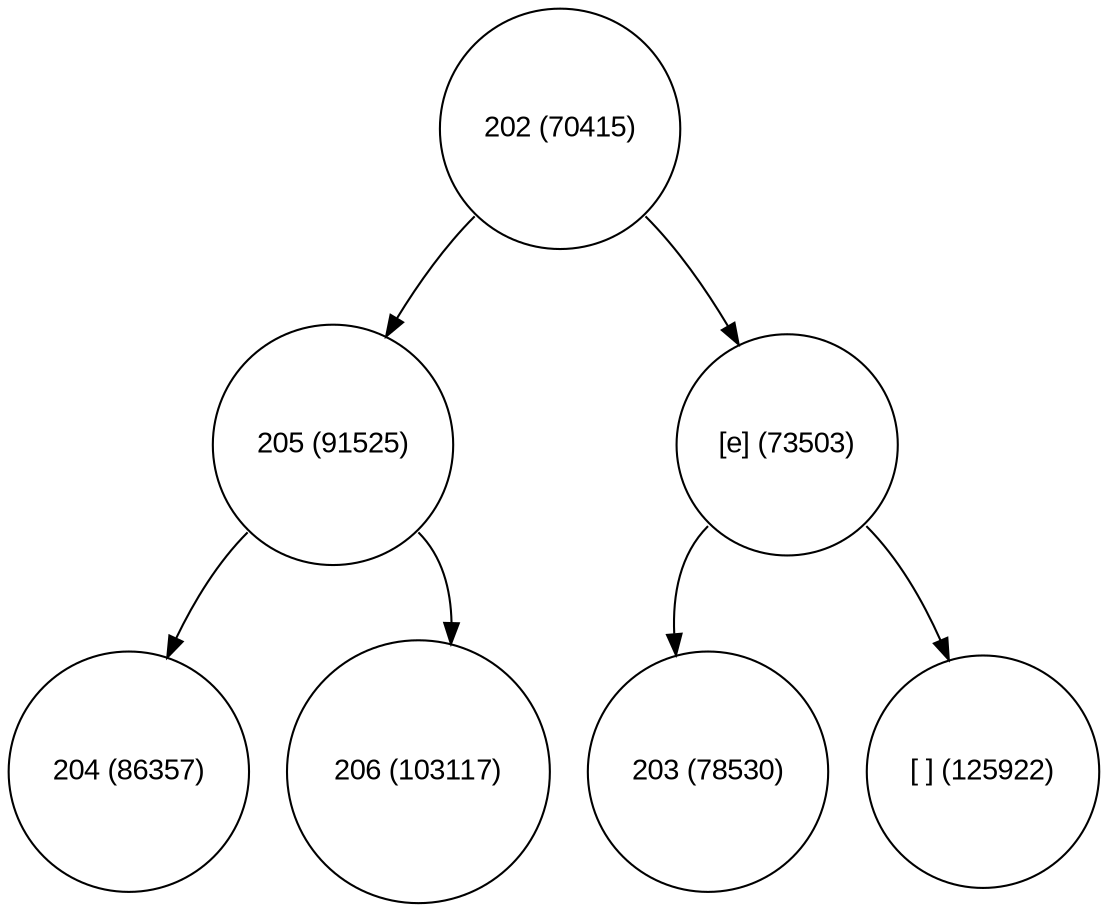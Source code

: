 digraph move_down {
	node [fontname="Arial", shape="circle", width=0.5]; 

	0 [label = "202 (70415)"];
	0:sw -> 1;
	1 [label = "205 (91525)"];
	1:sw -> 3;
	3 [label = "204 (86357)"];
	1:se -> 4;
	4 [label = "206 (103117)"];
	0:se -> 2;
	2 [label = "[e] (73503)"];
	2:sw -> 5;
	5 [label = "203 (78530)"];
	2:se -> 6;
	6 [label = "[ ] (125922)"];
}
